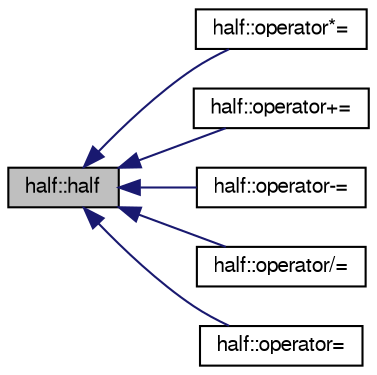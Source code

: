 digraph "half::half"
{
  bgcolor="transparent";
  edge [fontname="FreeSans",fontsize="10",labelfontname="FreeSans",labelfontsize="10"];
  node [fontname="FreeSans",fontsize="10",shape=record];
  rankdir="LR";
  Node1 [label="half::half",height=0.2,width=0.4,color="black", fillcolor="grey75", style="filled" fontcolor="black"];
  Node1 -> Node2 [dir="back",color="midnightblue",fontsize="10",style="solid",fontname="FreeSans"];
  Node2 [label="half::operator*=",height=0.2,width=0.4,color="black",URL="$d2/d29/classhalf.html#abd70746e0e734e1b0cf0532f95fe12d1"];
  Node1 -> Node3 [dir="back",color="midnightblue",fontsize="10",style="solid",fontname="FreeSans"];
  Node3 [label="half::operator+=",height=0.2,width=0.4,color="black",URL="$d2/d29/classhalf.html#a075213467c54ef6b1af5b02b44c8fcd9"];
  Node1 -> Node4 [dir="back",color="midnightblue",fontsize="10",style="solid",fontname="FreeSans"];
  Node4 [label="half::operator-=",height=0.2,width=0.4,color="black",URL="$d2/d29/classhalf.html#a8de7289736af876dfe04455f01dd7f4b"];
  Node1 -> Node5 [dir="back",color="midnightblue",fontsize="10",style="solid",fontname="FreeSans"];
  Node5 [label="half::operator/=",height=0.2,width=0.4,color="black",URL="$d2/d29/classhalf.html#a2b1be56e36094987cdd1f712dac53006"];
  Node1 -> Node6 [dir="back",color="midnightblue",fontsize="10",style="solid",fontname="FreeSans"];
  Node6 [label="half::operator=",height=0.2,width=0.4,color="black",URL="$d2/d29/classhalf.html#a3ddfb47d9d9e66716c1030d5579652f1"];
}
